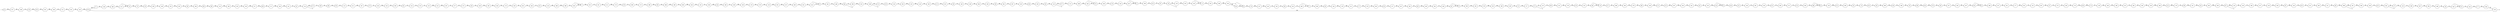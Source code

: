 digraph
{
  vcsn_context = "lat<letterset<char_letters(abc)>, letterset<char_letters(abc)>>, b"
  rankdir = LR
  edge [arrowhead = vee, arrowsize = .6]
  {
    node [shape = point, width = 0]
    I0
    I1
    I2
    I3
    I4
    I5
    I6
    I7
    I8
    I9
    I10
    I11
    I12
    I13
    I14
    F19
    F64
    F72
    F87
    F104
    F114
    F123
    F134
    F196
    F281
    F298
  }
  {
    node [shape = circle, style = rounded, width = 0.5]
    0
    1
    2
    3
    4
    5
    6
    7
    8
    9
    10
    11
    12
    13
    14
    15
    16
    17
    18
    19
    20
    21
    22
    23
    24
    25
    26
    27
    28
    29
    30
    31
    32
    33
    34
    35
    36
    37
    38
    39
    40
    41
    42
    43
    44
    45
    46
    47
    48
    49
    50
    51
    52
    53
    54
    55
    56
    57
    58
    59
    60
    61
    62
    63
    64
    65
    66
    67
    68
    69
    70
    71
    72
    73
    74
    75
    76
    77
    78
    79
    80
    81
    82
    83
    84
    85
    86
    87
    88
    89
    90
    91
    92
    93
    94
    95
    96
    97
    98
    99
    100
    101
    102
    103
    104
    105
    106
    107
    108
    109
    110
    111
    112
    113
    114
    115
    116
    117
    118
    119
    120
    121
    122
    123
    124
    125
    126
    127
    128
    129
    130
    131
    132
    133
    134
    135
    136
    137
    138
    139
    140
    141
    142
    143
    144
    145
    146
    147
    148
    149
    150
    151
    152
    153
    154
    155
    156
    157
    158
    159
    160
    161
    162
    163
    164
    165
    166
    167
    168
    169
    170
    171
    172
    173
    174
    175
    176
    177
    178
    179
    180
    181
    182
    183
    184
    185
    186
    187
    188
    189
    190
    191
    192
    193
    194
    195
    196
    197
    198
    199
    200
    201
    202
    203
    204
    205
    206
    207
    208
    209
    210
    211
    212
    213
    214
    215
    216
    217
    218
    219
    220
    221
    222
    223
    224
    225
    226
    227
    228
    229
    230
    231
    232
    233
    234
    235
    236
    237
    238
    239
    240
    241
    242
    243
    244
    245
    246
    247
    248
    249
    250
    251
    252
    253
    254
    255
    256
    257
    258
    259
    260
    261
    262
    263
    264
    265
    266
    267
    268
    269
    270
    271
    272
    273
    274
    275
    276
    277
    278
    279
    280
    281
    282
    283
    284
    285
    286
    287
    288
    289
    290
    291
    292
    293
    294
    295
    296
    297
    298
    299
  }
  I0 -> 0
  I1 -> 1
  I2 -> 2
  I3 -> 3
  I4 -> 4
  I5 -> 5
  I6 -> 6
  I7 -> 7
  I8 -> 8
  I9 -> 9
  I10 -> 10
  I11 -> 11
  I12 -> 12
  I13 -> 13
  I14 -> 14
  0 -> 237 [label = "b|a"]
  1 -> 264 [label = "a|c"]
  2 -> 108 [label = "c|b"]
  3 -> 182 [label = "b|a"]
  4 -> 266 [label = "c|a"]
  5 -> 48 [label = "c|b"]
  6 -> 133 [label = "c|b"]
  7 -> 231 [label = "b|a"]
  8 -> 285 [label = "b|c"]
  9 -> 79 [label = "b|c"]
  10 -> 37 [label = "a|c"]
  11 -> 235 [label = "a|a"]
  12 -> 254 [label = "c|c"]
  13 -> 100 [label = "a|c"]
  14 -> 75 [label = "b|a"]
  15 -> 222 [label = "c|b"]
  16 -> 126 [label = "c|b"]
  17 -> 124 [label = "b|c"]
  18 -> 244 [label = "c|c"]
  19 -> F19
  19 -> 118 [label = "c|b"]
  20 -> 258 [label = "a|c"]
  21 -> 117 [label = "c|b"]
  22 -> 49 [label = "c|c"]
  23 -> 187 [label = "a|b"]
  24 -> 170 [label = "b|b"]
  25 -> 140 [label = "a|c"]
  26 -> 226 [label = "c|a"]
  27 -> 276 [label = "c|b"]
  28 -> 261 [label = "a|b"]
  29 -> 154 [label = "a|c"]
  30 -> 149 [label = "c|c"]
  31 -> 29 [label = "a|c"]
  32 -> 200 [label = "b|c"]
  33 -> 125 [label = "a|c"]
  34 -> 5 [label = "a|b"]
  35 -> 123 [label = "b|c"]
  36 -> 181 [label = "c|b"]
  37 -> 269 [label = "a|c"]
  38 -> 36 [label = "a|b"]
  39 -> 290 [label = "c|c"]
  40 -> 9 [label = "b|b"]
  41 -> 114 [label = "b|c"]
  42 -> 155 [label = "a|c"]
  43 -> 260 [label = "a|a"]
  44 -> 106 [label = "a|a"]
  45 -> 67 [label = "c|c"]
  46 -> 198 [label = "c|a"]
  47 -> 112 [label = "b|a"]
  48 -> 25 [label = "a|a"]
  49 -> 68 [label = "a|c"]
  50 -> 257 [label = "c|a"]
  51 -> 23 [label = "a|c"]
  52 -> 73 [label = "a|c"]
  53 -> 204 [label = "c|a"]
  54 -> 262 [label = "a|c"]
  55 -> 110 [label = "a|a"]
  56 -> 288 [label = "c|a"]
  57 -> 275 [label = "c|c"]
  58 -> 248 [label = "c|b"]
  59 -> 223 [label = "c|a"]
  60 -> 163 [label = "b|a"]
  61 -> 214 [label = "c|c"]
  62 -> 144 [label = "c|a"]
  63 -> 221 [label = "a|c"]
  64 -> F64
  64 -> 209 [label = "c|c"]
  65 -> 4 [label = "c|b"]
  66 -> 101 [label = "b|a"]
  67 -> 19 [label = "b|c"]
  68 -> 93 [label = "a|a"]
  69 -> 171 [label = "a|c"]
  70 -> 218 [label = "c|c"]
  71 -> 158 [label = "a|c"]
  72 -> F72
  72 -> 115 [label = "c|c"]
  73 -> 85 [label = "b|c"]
  74 -> 128 [label = "c|c"]
  75 -> 20 [label = "a|b"]
  76 -> 50 [label = "c|a"]
  77 -> 283 [label = "b|c"]
  78 -> 89 [label = "c|a"]
  79 -> 227 [label = "b|b"]
  80 -> 74 [label = "b|b"]
  81 -> 263 [label = "c|c"]
  82 -> 281 [label = "b|a"]
  83 -> 298 [label = "b|a"]
  84 -> 76 [label = "a|b"]
  85 -> 43 [label = "c|c"]
  86 -> 90 [label = "a|a"]
  87 -> F87
  87 -> 116 [label = "b|b"]
  88 -> 6 [label = "b|a"]
  89 -> 84 [label = "b|a"]
  90 -> 132 [label = "b|a"]
  91 -> 8 [label = "c|b"]
  92 -> 127 [label = "c|a"]
  93 -> 113 [label = "a|c"]
  94 -> 10 [label = "c|b"]
  95 -> 71 [label = "a|b"]
  96 -> 156 [label = "c|a"]
  97 -> 143 [label = "a|b"]
  98 -> 151 [label = "a|a"]
  99 -> 159 [label = "c|b"]
  100 -> 16 [label = "b|c"]
  101 -> 54 [label = "b|a"]
  102 -> 240 [label = "c|c"]
  103 -> 95 [label = "a|b"]
  104 -> F104
  104 -> 40 [label = "c|b"]
  105 -> 99 [label = "c|a"]
  106 -> 136 [label = "c|c"]
  107 -> 65 [label = "b|c"]
  108 -> 45 [label = "a|c"]
  109 -> 284 [label = "a|a"]
  110 -> 286 [label = "a|b"]
  111 -> 175 [label = "b|b"]
  112 -> 299 [label = "c|a"]
  113 -> 211 [label = "c|a"]
  114 -> F114
  114 -> 22 [label = "a|b"]
  115 -> 98 [label = "c|c"]
  116 -> 129 [label = "a|a"]
  117 -> 72 [label = "c|b"]
  118 -> 233 [label = "a|b"]
  119 -> 255 [label = "a|b"]
  120 -> 11 [label = "c|b"]
  121 -> 27 [label = "a|c"]
  122 -> 213 [label = "b|b"]
  123 -> F123
  123 -> 47 [label = "b|c"]
  124 -> 208 [label = "c|c"]
  125 -> 94 [label = "a|c"]
  126 -> 207 [label = "a|b"]
  127 -> 247 [label = "c|b"]
  128 -> 146 [label = "a|a"]
  129 -> 166 [label = "c|c"]
  130 -> 217 [label = "b|b"]
  131 -> 83 [label = "b|c"]
  132 -> 180 [label = "b|b"]
  133 -> 32 [label = "b|b"]
  134 -> F134
  134 -> 95 [label = "a|a"]
  135 -> 194 [label = "c|c"]
  136 -> 139 [label = "b|b"]
  137 -> 219 [label = "a|c"]
  138 -> 28 [label = "a|c"]
  139 -> 179 [label = "a|c"]
  140 -> 291 [label = "c|c"]
  141 -> 41 [label = "c|c"]
  142 -> 3 [label = "c|c"]
  143 -> 63 [label = "c|a"]
  144 -> 178 [label = "b|a"]
  145 -> 185 [label = "b|c"]
  146 -> 190 [label = "c|b"]
  147 -> 251 [label = "c|b"]
  148 -> 225 [label = "a|a"]
  149 -> 109 [label = "c|a"]
  150 -> 168 [label = "b|b"]
  151 -> 176 [label = "a|a"]
  152 -> 287 [label = "c|a"]
  153 -> 145 [label = "b|b"]
  154 -> 250 [label = "c|c"]
  155 -> 34 [label = "b|a"]
  156 -> 51 [label = "b|b"]
  157 -> 293 [label = "b|c"]
  158 -> 268 [label = "a|c"]
  159 -> 35 [label = "c|a"]
  160 -> 212 [label = "a|c"]
  161 -> 103 [label = "c|b"]
  162 -> 7 [label = "b|b"]
  163 -> 192 [label = "a|a"]
  164 -> 279 [label = "c|b"]
  165 -> 150 [label = "b|a"]
  166 -> 137 [label = "a|a"]
  167 -> 70 [label = "b|c"]
  168 -> 24 [label = "a|a"]
  169 -> 183 [label = "c|a"]
  170 -> 66 [label = "c|c"]
  171 -> 184 [label = "b|b"]
  172 -> 296 [label = "a|c"]
  173 -> 229 [label = "c|a"]
  174 -> 80 [label = "b|a"]
  175 -> 39 [label = "a|a"]
  176 -> 33 [label = "c|b"]
  177 -> 252 [label = "a|b"]
  178 -> 121 [label = "b|b"]
  179 -> 270 [label = "a|a"]
  180 -> 220 [label = "a|c"]
  181 -> 160 [label = "b|b"]
  182 -> 189 [label = "c|a"]
  183 -> 21 [label = "a|c"]
  184 -> 141 [label = "a|b"]
  185 -> 15 [label = "a|a"]
  186 -> 38 [label = "c|c"]
  187 -> 234 [label = "b|a"]
  188 -> 18 [label = "a|c"]
  189 -> 64 [label = "b|b"]
  190 -> 215 [label = "b|c"]
  191 -> 280 [label = "b|a"]
  192 -> 256 [label = "c|c"]
  193 -> 107 [label = "b|c"]
  194 -> 44 [label = "a|b"]
  195 -> 228 [label = "b|a"]
  196 -> F196
  196 -> 31 [label = "b|c"]
  197 -> 277 [label = "c|c"]
  198 -> 78 [label = "c|b"]
  199 -> 295 [label = "c|a"]
  200 -> 52 [label = "a|a"]
  201 -> 249 [label = "b|c"]
  202 -> 58 [label = "c|a"]
  203 -> 61 [label = "a|a"]
  204 -> 88 [label = "c|a"]
  205 -> 92 [label = "c|a"]
  206 -> 1 [label = "a|c"]
  207 -> 2 [label = "a|b"]
  208 -> 267 [label = "c|b"]
  209 -> 224 [label = "a|b"]
  210 -> 203 [label = "b|c"]
  211 -> 167 [label = "a|b"]
  212 -> 161 [label = "a|a"]
  213 -> 197 [label = "b|b"]
  214 -> 274 [label = "c|a"]
  215 -> 292 [label = "c|c"]
  216 -> 81 [label = "c|a"]
  217 -> 69 [label = "b|a"]
  218 -> 210 [label = "b|a"]
  219 -> 259 [label = "a|a"]
  220 -> 130 [label = "a|a"]
  221 -> 265 [label = "c|a"]
  222 -> 30 [label = "b|c"]
  223 -> 206 [label = "c|c"]
  224 -> 196 [label = "a|a"]
  225 -> 202 [label = "b|a"]
  226 -> 195 [label = "b|a"]
  227 -> 102 [label = "b|a"]
  228 -> 173 [label = "b|c"]
  229 -> 201 [label = "a|c"]
  230 -> 174 [label = "a|a"]
  231 -> 241 [label = "c|c"]
  232 -> 142 [label = "c|b"]
  233 -> 120 [label = "b|c"]
  234 -> 242 [label = "c|b"]
  235 -> 246 [label = "a|b"]
  236 -> 87 [label = "a|a"]
  237 -> 186 [label = "a|a"]
  238 -> 13 [label = "a|c"]
  239 -> 82 [label = "a|c"]
  240 -> 59 [label = "c|c"]
  241 -> 111 [label = "a|a"]
  242 -> 42 [label = "a|a"]
  243 -> 135 [label = "b|c"]
  244 -> 12 [label = "c|a"]
  245 -> 278 [label = "c|a"]
  246 -> 104 [label = "b|b"]
  247 -> 282 [label = "c|b"]
  248 -> 86 [label = "a|c"]
  249 -> 55 [label = "c|c"]
  250 -> 153 [label = "a|b"]
  251 -> 177 [label = "c|a"]
  252 -> 152 [label = "c|c"]
  253 -> 169 [label = "b|a"]
  254 -> 77 [label = "a|a"]
  255 -> 157 [label = "a|b"]
  256 -> 91 [label = "a|a"]
  257 -> 193 [label = "c|a"]
  258 -> 148 [label = "a|c"]
  259 -> 97 [label = "c|b"]
  260 -> 46 [label = "a|a"]
  261 -> 297 [label = "a|c"]
  262 -> 236 [label = "b|b"]
  263 -> 271 [label = "c|b"]
  264 -> 62 [label = "a|a"]
  265 -> 131 [label = "b|c"]
  266 -> 147 [label = "b|c"]
  267 -> 294 [label = "a|b"]
  268 -> 273 [label = "c|b"]
  269 -> 164 [label = "c|b"]
  270 -> 119 [label = "a|a"]
  271 -> 53 [label = "c|c"]
  272 -> 26 [label = "b|a"]
  273 -> 14 [label = "a|b"]
  274 -> 122 [label = "c|c"]
  275 -> 230 [label = "a|c"]
  276 -> 205 [label = "a|a"]
  277 -> 272 [label = "a|c"]
  278 -> 253 [label = "b|b"]
  279 -> 96 [label = "b|c"]
  280 -> 239 [label = "a|c"]
  281 -> F281
  281 -> 17 [label = "b|c"]
  282 -> 60 [label = "a|c"]
  283 -> 134 [label = "a|c"]
  284 -> 138 [label = "c|a"]
  285 -> 245 [label = "a|a"]
  286 -> 289 [label = "b|b"]
  287 -> 57 [label = "a|a"]
  288 -> 199 [label = "a|b"]
  289 -> 162 [label = "c|a"]
  290 -> 172 [label = "c|a"]
  291 -> 216 [label = "c|a"]
  292 -> 165 [label = "a|c"]
  293 -> 232 [label = "c|a"]
  294 -> 188 [label = "c|a"]
  295 -> 243 [label = "b|b"]
  296 -> 56 [label = "b|a"]
  297 -> 105 [label = "a|c"]
  298 -> F298
  298 -> 191 [label = "a|b"]
  299 -> 238 [label = "a|b"]
}
